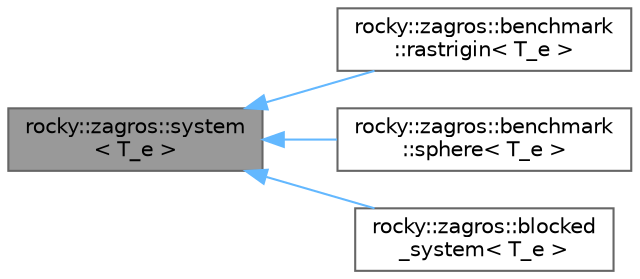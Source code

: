 digraph "rocky::zagros::system&lt; T_e &gt;"
{
 // LATEX_PDF_SIZE
  bgcolor="transparent";
  edge [fontname=Helvetica,fontsize=10,labelfontname=Helvetica,labelfontsize=10];
  node [fontname=Helvetica,fontsize=10,shape=box,height=0.2,width=0.4];
  rankdir="LR";
  Node1 [label="rocky::zagros::system\l\< T_e \>",height=0.2,width=0.4,color="gray40", fillcolor="grey60", style="filled", fontcolor="black",tooltip=" "];
  Node1 -> Node2 [dir="back",color="steelblue1",style="solid"];
  Node2 [label="rocky::zagros::benchmark\l::rastrigin\< T_e \>",height=0.2,width=0.4,color="gray40", fillcolor="white", style="filled",URL="$classrocky_1_1zagros_1_1benchmark_1_1rastrigin.html",tooltip="Rastrigin function."];
  Node1 -> Node3 [dir="back",color="steelblue1",style="solid"];
  Node3 [label="rocky::zagros::benchmark\l::sphere\< T_e \>",height=0.2,width=0.4,color="gray40", fillcolor="white", style="filled",URL="$classrocky_1_1zagros_1_1benchmark_1_1sphere.html",tooltip="Sphere function."];
  Node1 -> Node4 [dir="back",color="steelblue1",style="solid"];
  Node4 [label="rocky::zagros::blocked\l_system\< T_e \>",height=0.2,width=0.4,color="gray40", fillcolor="white", style="filled",URL="$classrocky_1_1zagros_1_1blocked__system.html",tooltip="a virtual system to implement blocked coordinate descent"];
}
